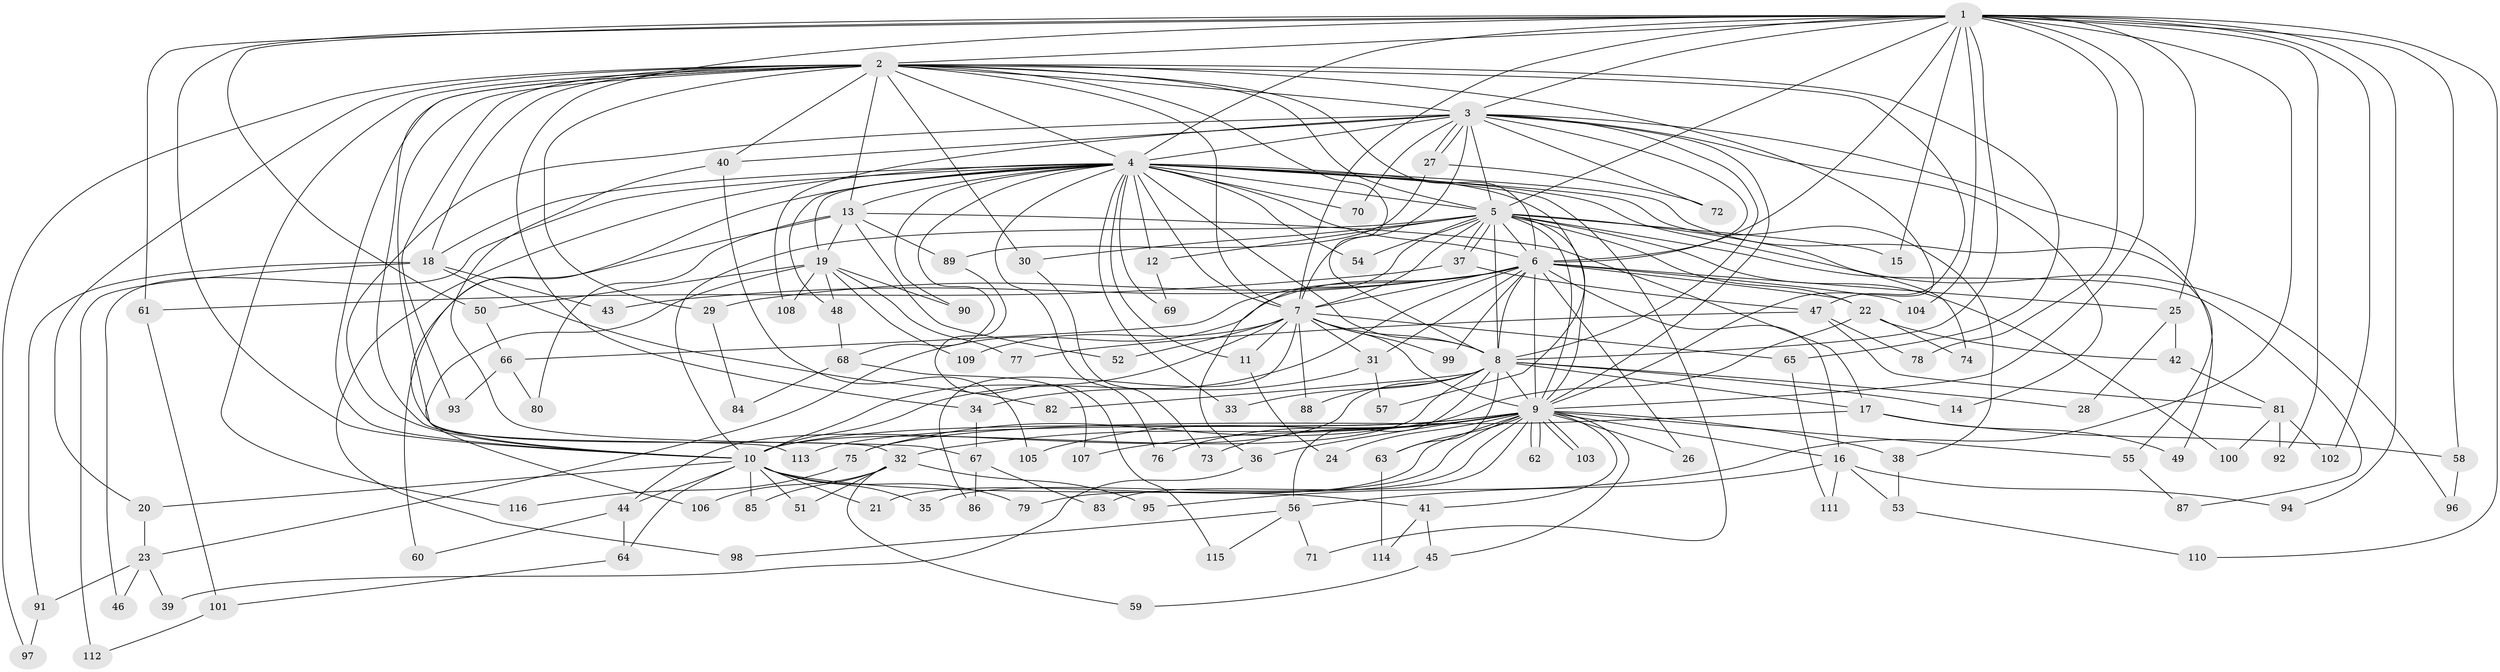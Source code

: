 // coarse degree distribution, {19: 0.022988505747126436, 37: 0.011494252873563218, 15: 0.011494252873563218, 25: 0.011494252873563218, 17: 0.022988505747126436, 16: 0.022988505747126436, 3: 0.21839080459770116, 2: 0.41379310344827586, 8: 0.011494252873563218, 6: 0.04597701149425287, 5: 0.06896551724137931, 9: 0.011494252873563218, 4: 0.09195402298850575, 1: 0.034482758620689655}
// Generated by graph-tools (version 1.1) at 2025/41/03/06/25 10:41:41]
// undirected, 116 vertices, 257 edges
graph export_dot {
graph [start="1"]
  node [color=gray90,style=filled];
  1;
  2;
  3;
  4;
  5;
  6;
  7;
  8;
  9;
  10;
  11;
  12;
  13;
  14;
  15;
  16;
  17;
  18;
  19;
  20;
  21;
  22;
  23;
  24;
  25;
  26;
  27;
  28;
  29;
  30;
  31;
  32;
  33;
  34;
  35;
  36;
  37;
  38;
  39;
  40;
  41;
  42;
  43;
  44;
  45;
  46;
  47;
  48;
  49;
  50;
  51;
  52;
  53;
  54;
  55;
  56;
  57;
  58;
  59;
  60;
  61;
  62;
  63;
  64;
  65;
  66;
  67;
  68;
  69;
  70;
  71;
  72;
  73;
  74;
  75;
  76;
  77;
  78;
  79;
  80;
  81;
  82;
  83;
  84;
  85;
  86;
  87;
  88;
  89;
  90;
  91;
  92;
  93;
  94;
  95;
  96;
  97;
  98;
  99;
  100;
  101;
  102;
  103;
  104;
  105;
  106;
  107;
  108;
  109;
  110;
  111;
  112;
  113;
  114;
  115;
  116;
  1 -- 2;
  1 -- 3;
  1 -- 4;
  1 -- 5;
  1 -- 6;
  1 -- 7;
  1 -- 8;
  1 -- 9;
  1 -- 10;
  1 -- 15;
  1 -- 25;
  1 -- 34;
  1 -- 50;
  1 -- 58;
  1 -- 61;
  1 -- 78;
  1 -- 92;
  1 -- 94;
  1 -- 95;
  1 -- 102;
  1 -- 104;
  1 -- 110;
  2 -- 3;
  2 -- 4;
  2 -- 5;
  2 -- 6;
  2 -- 7;
  2 -- 8;
  2 -- 9;
  2 -- 10;
  2 -- 13;
  2 -- 18;
  2 -- 20;
  2 -- 29;
  2 -- 30;
  2 -- 32;
  2 -- 40;
  2 -- 47;
  2 -- 65;
  2 -- 93;
  2 -- 97;
  2 -- 113;
  2 -- 116;
  3 -- 4;
  3 -- 5;
  3 -- 6;
  3 -- 7;
  3 -- 8;
  3 -- 9;
  3 -- 10;
  3 -- 14;
  3 -- 27;
  3 -- 27;
  3 -- 40;
  3 -- 49;
  3 -- 70;
  3 -- 72;
  3 -- 108;
  4 -- 5;
  4 -- 6;
  4 -- 7;
  4 -- 8;
  4 -- 9;
  4 -- 10;
  4 -- 11;
  4 -- 12;
  4 -- 13;
  4 -- 18;
  4 -- 19;
  4 -- 33;
  4 -- 38;
  4 -- 46;
  4 -- 48;
  4 -- 54;
  4 -- 55;
  4 -- 68;
  4 -- 69;
  4 -- 70;
  4 -- 71;
  4 -- 74;
  4 -- 76;
  4 -- 90;
  4 -- 98;
  5 -- 6;
  5 -- 7;
  5 -- 8;
  5 -- 9;
  5 -- 10;
  5 -- 12;
  5 -- 15;
  5 -- 22;
  5 -- 30;
  5 -- 36;
  5 -- 37;
  5 -- 37;
  5 -- 54;
  5 -- 57;
  5 -- 87;
  5 -- 96;
  5 -- 100;
  6 -- 7;
  6 -- 8;
  6 -- 9;
  6 -- 10;
  6 -- 16;
  6 -- 22;
  6 -- 23;
  6 -- 25;
  6 -- 26;
  6 -- 29;
  6 -- 31;
  6 -- 43;
  6 -- 66;
  6 -- 99;
  6 -- 104;
  7 -- 8;
  7 -- 9;
  7 -- 10;
  7 -- 11;
  7 -- 31;
  7 -- 52;
  7 -- 65;
  7 -- 86;
  7 -- 88;
  7 -- 99;
  7 -- 109;
  8 -- 9;
  8 -- 10;
  8 -- 14;
  8 -- 17;
  8 -- 28;
  8 -- 33;
  8 -- 44;
  8 -- 56;
  8 -- 63;
  8 -- 82;
  8 -- 88;
  9 -- 10;
  9 -- 16;
  9 -- 21;
  9 -- 24;
  9 -- 26;
  9 -- 32;
  9 -- 35;
  9 -- 36;
  9 -- 38;
  9 -- 41;
  9 -- 45;
  9 -- 55;
  9 -- 62;
  9 -- 62;
  9 -- 63;
  9 -- 73;
  9 -- 76;
  9 -- 79;
  9 -- 83;
  9 -- 103;
  9 -- 103;
  9 -- 105;
  9 -- 107;
  9 -- 113;
  10 -- 20;
  10 -- 21;
  10 -- 35;
  10 -- 41;
  10 -- 44;
  10 -- 51;
  10 -- 64;
  10 -- 79;
  10 -- 85;
  11 -- 24;
  12 -- 69;
  13 -- 17;
  13 -- 19;
  13 -- 52;
  13 -- 60;
  13 -- 80;
  13 -- 89;
  16 -- 53;
  16 -- 56;
  16 -- 94;
  16 -- 111;
  17 -- 49;
  17 -- 58;
  17 -- 75;
  18 -- 43;
  18 -- 82;
  18 -- 91;
  18 -- 112;
  19 -- 48;
  19 -- 50;
  19 -- 77;
  19 -- 90;
  19 -- 106;
  19 -- 108;
  19 -- 109;
  20 -- 23;
  22 -- 42;
  22 -- 74;
  22 -- 75;
  23 -- 39;
  23 -- 46;
  23 -- 91;
  25 -- 28;
  25 -- 42;
  27 -- 72;
  27 -- 89;
  29 -- 84;
  30 -- 73;
  31 -- 34;
  31 -- 57;
  32 -- 51;
  32 -- 59;
  32 -- 85;
  32 -- 95;
  32 -- 106;
  34 -- 67;
  36 -- 39;
  37 -- 47;
  37 -- 61;
  38 -- 53;
  40 -- 67;
  40 -- 105;
  41 -- 45;
  41 -- 114;
  42 -- 81;
  44 -- 60;
  44 -- 64;
  45 -- 59;
  47 -- 77;
  47 -- 78;
  47 -- 81;
  48 -- 68;
  50 -- 66;
  53 -- 110;
  55 -- 87;
  56 -- 71;
  56 -- 98;
  56 -- 115;
  58 -- 96;
  61 -- 101;
  63 -- 114;
  64 -- 101;
  65 -- 111;
  66 -- 80;
  66 -- 93;
  67 -- 83;
  67 -- 86;
  68 -- 84;
  68 -- 107;
  75 -- 116;
  81 -- 92;
  81 -- 100;
  81 -- 102;
  89 -- 115;
  91 -- 97;
  101 -- 112;
}
